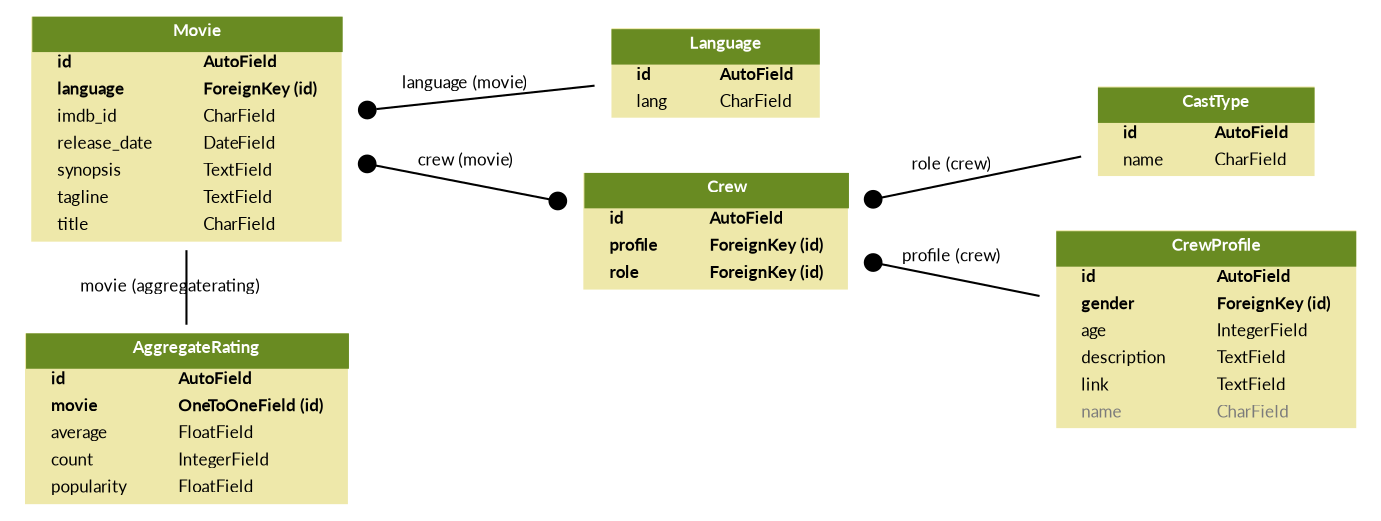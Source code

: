 digraph model_graph {
  // Dotfile by Django-Extensions graph_models
  // Created: 2018-04-03 13:26
  // Cli Options: booking_system -I Movie,CrewProfile,Crew,CastType,AggregateRating,Language
  rankdir = "LR";

  fontname = "Lato"
  fontsize = 8
  splines  = true

  node [
    fontname = "Lato"
    fontsize = 8
    shape = "plaintext"
  ]

  edge [
    fontname = "Lato"
    fontsize = 8
  ]

  // Labels


  booking_system_models_CastType [label=<
    <TABLE BGCOLOR="palegoldenrod" BORDER="0" CELLBORDER="0" CELLSPACING="0">
    <TR><TD COLSPAN="2" CELLPADDING="4" ALIGN="CENTER" BGCOLOR="olivedrab4">
    <FONT FACE="Lato Bold" COLOR="white">
    CastType
    </FONT></TD></TR>
  
    <TR><TD ALIGN="LEFT" BORDER="0">
    <FONT FACE="Lato Bold">id</FONT>
    </TD><TD ALIGN="LEFT">
    <FONT FACE="Lato Bold">AutoField</FONT>
    </TD></TR>
  
    <TR><TD ALIGN="LEFT" BORDER="0">
    <FONT FACE="Lato ">name</FONT>
    </TD><TD ALIGN="LEFT">
    <FONT FACE="Lato ">CharField</FONT>
    </TD></TR>
  
    </TABLE>
    >]

  booking_system_models_Language [label=<
    <TABLE BGCOLOR="palegoldenrod" BORDER="0" CELLBORDER="0" CELLSPACING="0">
    <TR><TD COLSPAN="2" CELLPADDING="4" ALIGN="CENTER" BGCOLOR="olivedrab4">
    <FONT FACE="Lato Bold" COLOR="white">
    Language
    </FONT></TD></TR>
  
    <TR><TD ALIGN="LEFT" BORDER="0">
    <FONT FACE="Lato Bold">id</FONT>
    </TD><TD ALIGN="LEFT">
    <FONT FACE="Lato Bold">AutoField</FONT>
    </TD></TR>
  
    <TR><TD ALIGN="LEFT" BORDER="0">
    <FONT FACE="Lato ">lang</FONT>
    </TD><TD ALIGN="LEFT">
    <FONT FACE="Lato ">CharField</FONT>
    </TD></TR>
  
    </TABLE>
    >]

  booking_system_models_CrewProfile [label=<
    <TABLE BGCOLOR="palegoldenrod" BORDER="0" CELLBORDER="0" CELLSPACING="0">
    <TR><TD COLSPAN="2" CELLPADDING="4" ALIGN="CENTER" BGCOLOR="olivedrab4">
    <FONT FACE="Lato Bold" COLOR="white">
    CrewProfile
    </FONT></TD></TR>
  
    <TR><TD ALIGN="LEFT" BORDER="0">
    <FONT FACE="Lato Bold">id</FONT>
    </TD><TD ALIGN="LEFT">
    <FONT FACE="Lato Bold">AutoField</FONT>
    </TD></TR>
  
    <TR><TD ALIGN="LEFT" BORDER="0">
    <FONT FACE="Lato Bold">gender</FONT>
    </TD><TD ALIGN="LEFT">
    <FONT FACE="Lato Bold">ForeignKey (id)</FONT>
    </TD></TR>
  
    <TR><TD ALIGN="LEFT" BORDER="0">
    <FONT FACE="Lato ">age</FONT>
    </TD><TD ALIGN="LEFT">
    <FONT FACE="Lato ">IntegerField</FONT>
    </TD></TR>
  
    <TR><TD ALIGN="LEFT" BORDER="0">
    <FONT FACE="Lato ">description</FONT>
    </TD><TD ALIGN="LEFT">
    <FONT FACE="Lato ">TextField</FONT>
    </TD></TR>
  
    <TR><TD ALIGN="LEFT" BORDER="0">
    <FONT FACE="Lato ">link</FONT>
    </TD><TD ALIGN="LEFT">
    <FONT FACE="Lato ">TextField</FONT>
    </TD></TR>
  
    <TR><TD ALIGN="LEFT" BORDER="0">
    <FONT COLOR="#7B7B7B" FACE="Lato ">name</FONT>
    </TD><TD ALIGN="LEFT">
    <FONT COLOR="#7B7B7B" FACE="Lato ">CharField</FONT>
    </TD></TR>
  
    </TABLE>
    >]

  booking_system_models_Crew [label=<
    <TABLE BGCOLOR="palegoldenrod" BORDER="0" CELLBORDER="0" CELLSPACING="0">
    <TR><TD COLSPAN="2" CELLPADDING="4" ALIGN="CENTER" BGCOLOR="olivedrab4">
    <FONT FACE="Lato Bold" COLOR="white">
    Crew
    </FONT></TD></TR>
  
    <TR><TD ALIGN="LEFT" BORDER="0">
    <FONT FACE="Lato Bold">id</FONT>
    </TD><TD ALIGN="LEFT">
    <FONT FACE="Lato Bold">AutoField</FONT>
    </TD></TR>
  
    <TR><TD ALIGN="LEFT" BORDER="0">
    <FONT FACE="Lato Bold">profile</FONT>
    </TD><TD ALIGN="LEFT">
    <FONT FACE="Lato Bold">ForeignKey (id)</FONT>
    </TD></TR>
  
    <TR><TD ALIGN="LEFT" BORDER="0">
    <FONT FACE="Lato Bold">role</FONT>
    </TD><TD ALIGN="LEFT">
    <FONT FACE="Lato Bold">ForeignKey (id)</FONT>
    </TD></TR>
  
    </TABLE>
    >]

 {
  booking_system_models_Movie [label=<
    <TABLE BGCOLOR="palegoldenrod" BORDER="0" CELLBORDER="0" CELLSPACING="0">
    <TR><TD COLSPAN="2" CELLPADDING="4" ALIGN="CENTER" BGCOLOR="olivedrab4">
    <FONT FACE="Lato Bold" COLOR="white">
    Movie
    </FONT></TD></TR>
  
    <TR><TD ALIGN="LEFT" BORDER="0">
    <FONT FACE="Lato Bold">id</FONT>
    </TD><TD ALIGN="LEFT">
    <FONT FACE="Lato Bold">AutoField</FONT>
    </TD></TR>
  
    <TR><TD ALIGN="LEFT" BORDER="0">
    <FONT FACE="Lato Bold">language</FONT>
    </TD><TD ALIGN="LEFT">
    <FONT FACE="Lato Bold">ForeignKey (id)</FONT>
    </TD></TR>
  
    <TR><TD ALIGN="LEFT" BORDER="0">
    <FONT FACE="Lato ">imdb_id</FONT>
    </TD><TD ALIGN="LEFT">
    <FONT FACE="Lato ">CharField</FONT>
    </TD></TR>
  
    <TR><TD ALIGN="LEFT" BORDER="0">
    <FONT FACE="Lato ">release_date</FONT>
    </TD><TD ALIGN="LEFT">
    <FONT FACE="Lato ">DateField</FONT>
    </TD></TR>
  
    <TR><TD ALIGN="LEFT" BORDER="0">
    <FONT FACE="Lato ">synopsis</FONT>
    </TD><TD ALIGN="LEFT">
    <FONT FACE="Lato ">TextField</FONT>
    </TD></TR>
  
    <TR><TD ALIGN="LEFT" BORDER="0">
    <FONT FACE="Lato ">tagline</FONT>
    </TD><TD ALIGN="LEFT">
    <FONT FACE="Lato ">TextField</FONT>
    </TD></TR>
  
    <TR><TD ALIGN="LEFT" BORDER="0">
    <FONT FACE="Lato ">title</FONT>
    </TD><TD ALIGN="LEFT">
    <FONT FACE="Lato ">CharField</FONT>
    </TD></TR>
  
    </TABLE>
    >]

    rank = same;

  booking_system_models_AggregateRating [label=<
    <TABLE BGCOLOR="palegoldenrod" BORDER="0" CELLBORDER="0" CELLSPACING="0">
    <TR><TD COLSPAN="2" CELLPADDING="4" ALIGN="CENTER" BGCOLOR="olivedrab4">
    <FONT FACE="Lato Bold" COLOR="white">
    AggregateRating
    </FONT></TD></TR>
  
    <TR><TD ALIGN="LEFT" BORDER="0">
    <FONT FACE="Lato Bold">id</FONT>
    </TD><TD ALIGN="LEFT">
    <FONT FACE="Lato Bold">AutoField</FONT>
    </TD></TR>
  
    <TR><TD ALIGN="LEFT" BORDER="0">
    <FONT FACE="Lato Bold">movie</FONT>
    </TD><TD ALIGN="LEFT">
    <FONT FACE="Lato Bold">OneToOneField (id)</FONT>
    </TD></TR>
  
    <TR><TD ALIGN="LEFT" BORDER="0">
    <FONT FACE="Lato ">average</FONT>
    </TD><TD ALIGN="LEFT">
    <FONT FACE="Lato ">FloatField</FONT>
    </TD></TR>
  
    <TR><TD ALIGN="LEFT" BORDER="0">
    <FONT FACE="Lato ">count</FONT>
    </TD><TD ALIGN="LEFT">
    <FONT FACE="Lato ">IntegerField</FONT>
    </TD></TR>
  
    <TR><TD ALIGN="LEFT" BORDER="0">
    <FONT FACE="Lato ">popularity</FONT>
    </TD><TD ALIGN="LEFT">
    <FONT FACE="Lato ">FloatField</FONT>
    </TD></TR>
  
    </TABLE>
    >]


}


  // Relations

/*
  booking_system_models_CrewProfile -> _
  [label=""] ;
  */

  booking_system_models_Crew -> booking_system_models_CrewProfile
  [label="profile (crew)"] [arrowhead=none, arrowtail=dot, dir=both];

  booking_system_models_Crew -> booking_system_models_CastType
  [label="role (crew)"] [arrowhead=none, arrowtail=dot, dir=both];

  booking_system_models_Movie -> booking_system_models_Language
  [label="language (movie)"] [arrowhead=none, arrowtail=dot, dir=both];

  booking_system_models_Movie -> booking_system_models_Crew
  [label="crew (movie)"] [arrowhead=dot arrowtail=dot, dir=both];

/*
  booking_system_models_Movie -> _
  [label=""] ;
  */

  //booking_system_models_AggregateRating -> booking_system_models_Movie
  booking_system_models_Movie -> booking_system_models_AggregateRating 
  [label="movie (aggregaterating)"] [arrowhead=none, arrowtail=none, dir=both];


}

